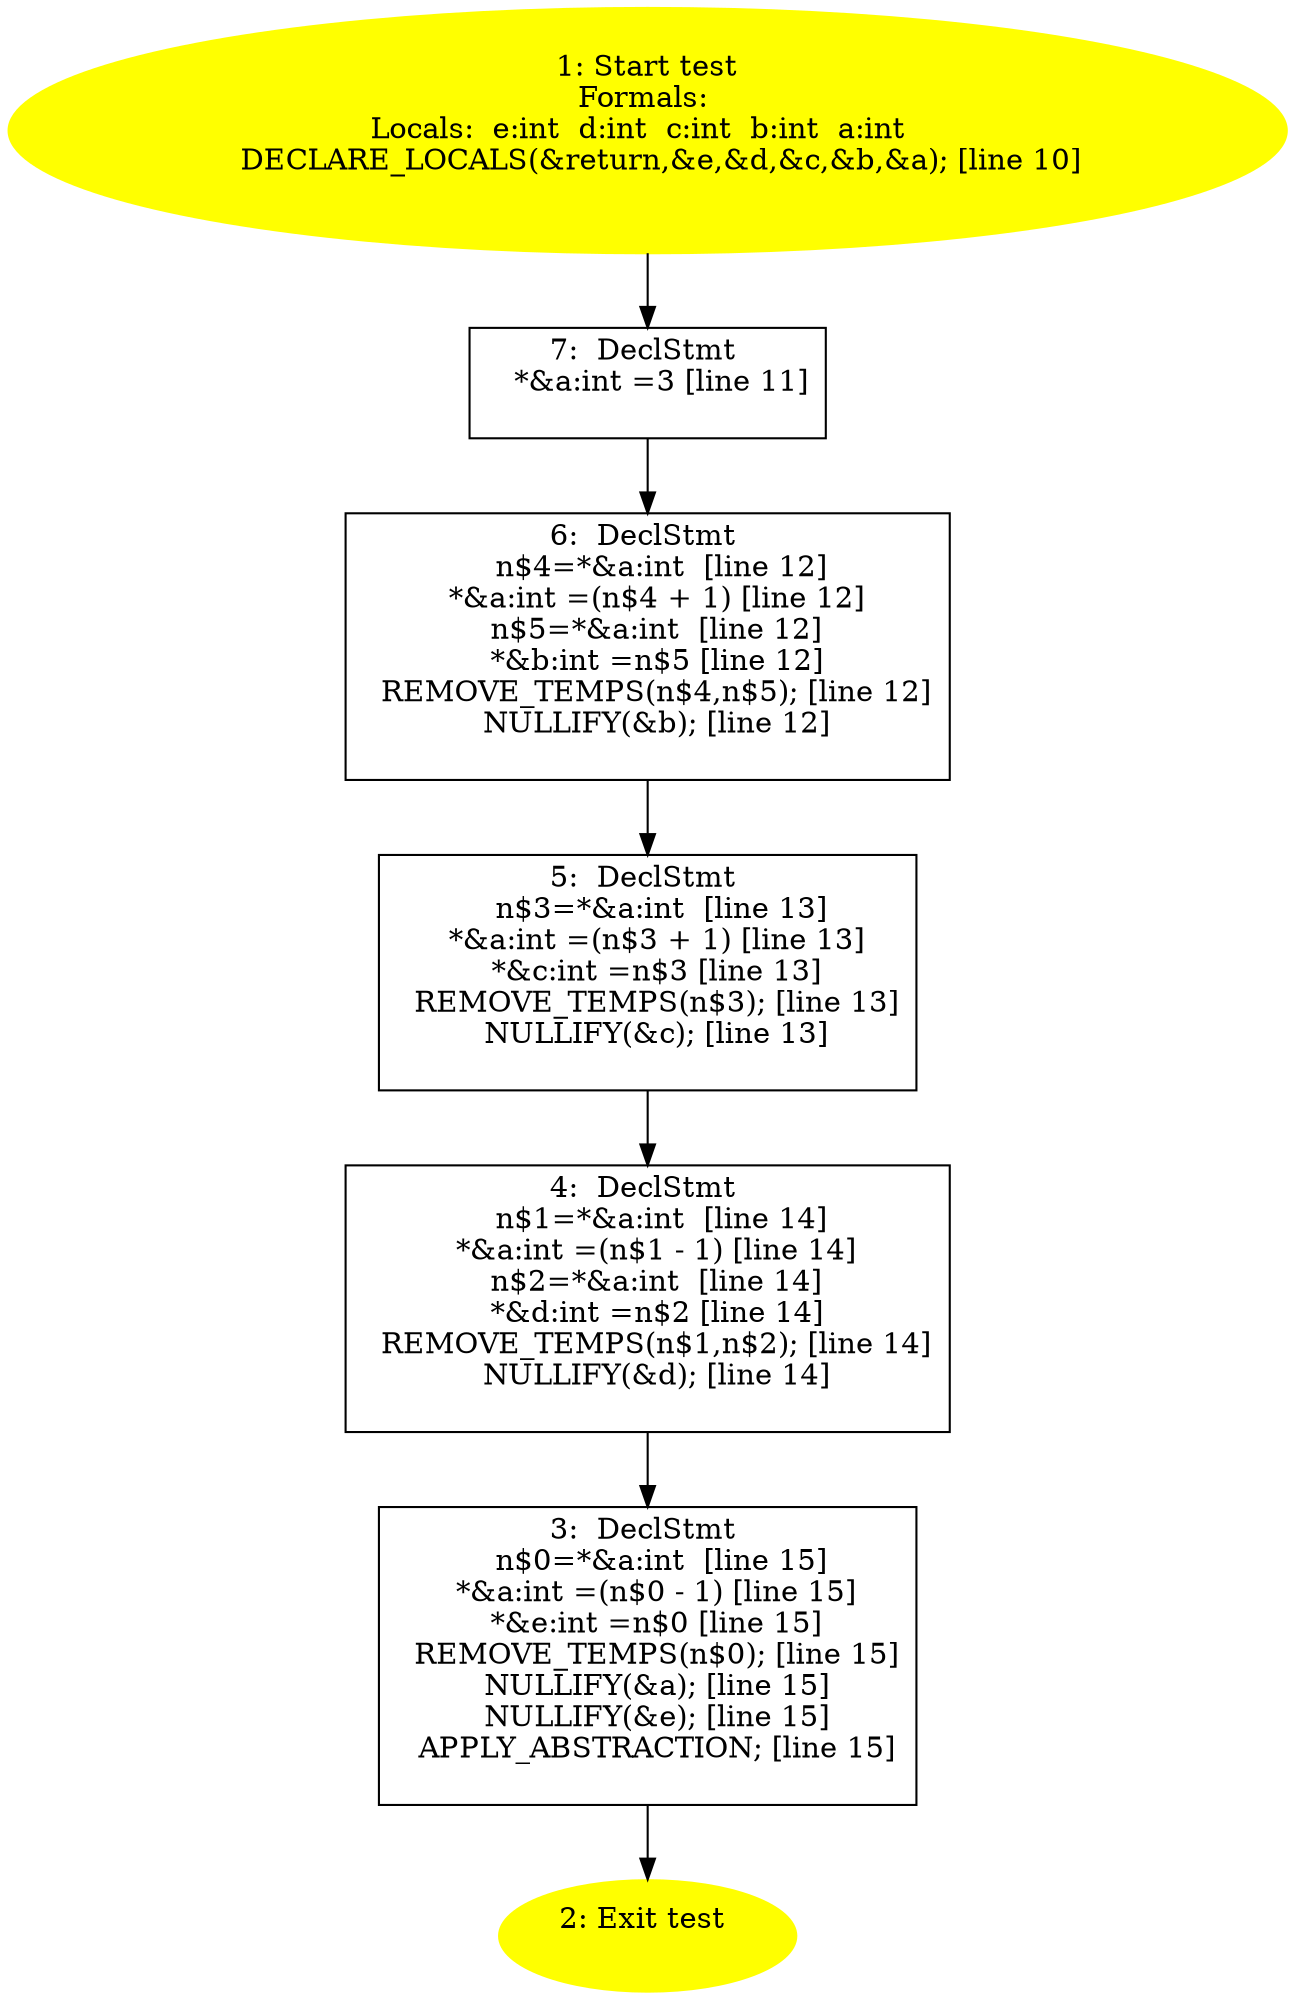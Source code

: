 /* @generated */
digraph iCFG {
7 [label="7:  DeclStmt \n   *&a:int =3 [line 11]\n " shape="box"]
	

	 7 -> 6 ;
6 [label="6:  DeclStmt \n   n$4=*&a:int  [line 12]\n  *&a:int =(n$4 + 1) [line 12]\n  n$5=*&a:int  [line 12]\n  *&b:int =n$5 [line 12]\n  REMOVE_TEMPS(n$4,n$5); [line 12]\n  NULLIFY(&b); [line 12]\n " shape="box"]
	

	 6 -> 5 ;
5 [label="5:  DeclStmt \n   n$3=*&a:int  [line 13]\n  *&a:int =(n$3 + 1) [line 13]\n  *&c:int =n$3 [line 13]\n  REMOVE_TEMPS(n$3); [line 13]\n  NULLIFY(&c); [line 13]\n " shape="box"]
	

	 5 -> 4 ;
4 [label="4:  DeclStmt \n   n$1=*&a:int  [line 14]\n  *&a:int =(n$1 - 1) [line 14]\n  n$2=*&a:int  [line 14]\n  *&d:int =n$2 [line 14]\n  REMOVE_TEMPS(n$1,n$2); [line 14]\n  NULLIFY(&d); [line 14]\n " shape="box"]
	

	 4 -> 3 ;
3 [label="3:  DeclStmt \n   n$0=*&a:int  [line 15]\n  *&a:int =(n$0 - 1) [line 15]\n  *&e:int =n$0 [line 15]\n  REMOVE_TEMPS(n$0); [line 15]\n  NULLIFY(&a); [line 15]\n  NULLIFY(&e); [line 15]\n  APPLY_ABSTRACTION; [line 15]\n " shape="box"]
	

	 3 -> 2 ;
2 [label="2: Exit test \n  " color=yellow style=filled]
	

1 [label="1: Start test\nFormals: \nLocals:  e:int  d:int  c:int  b:int  a:int  \n   DECLARE_LOCALS(&return,&e,&d,&c,&b,&a); [line 10]\n " color=yellow style=filled]
	

	 1 -> 7 ;
}
